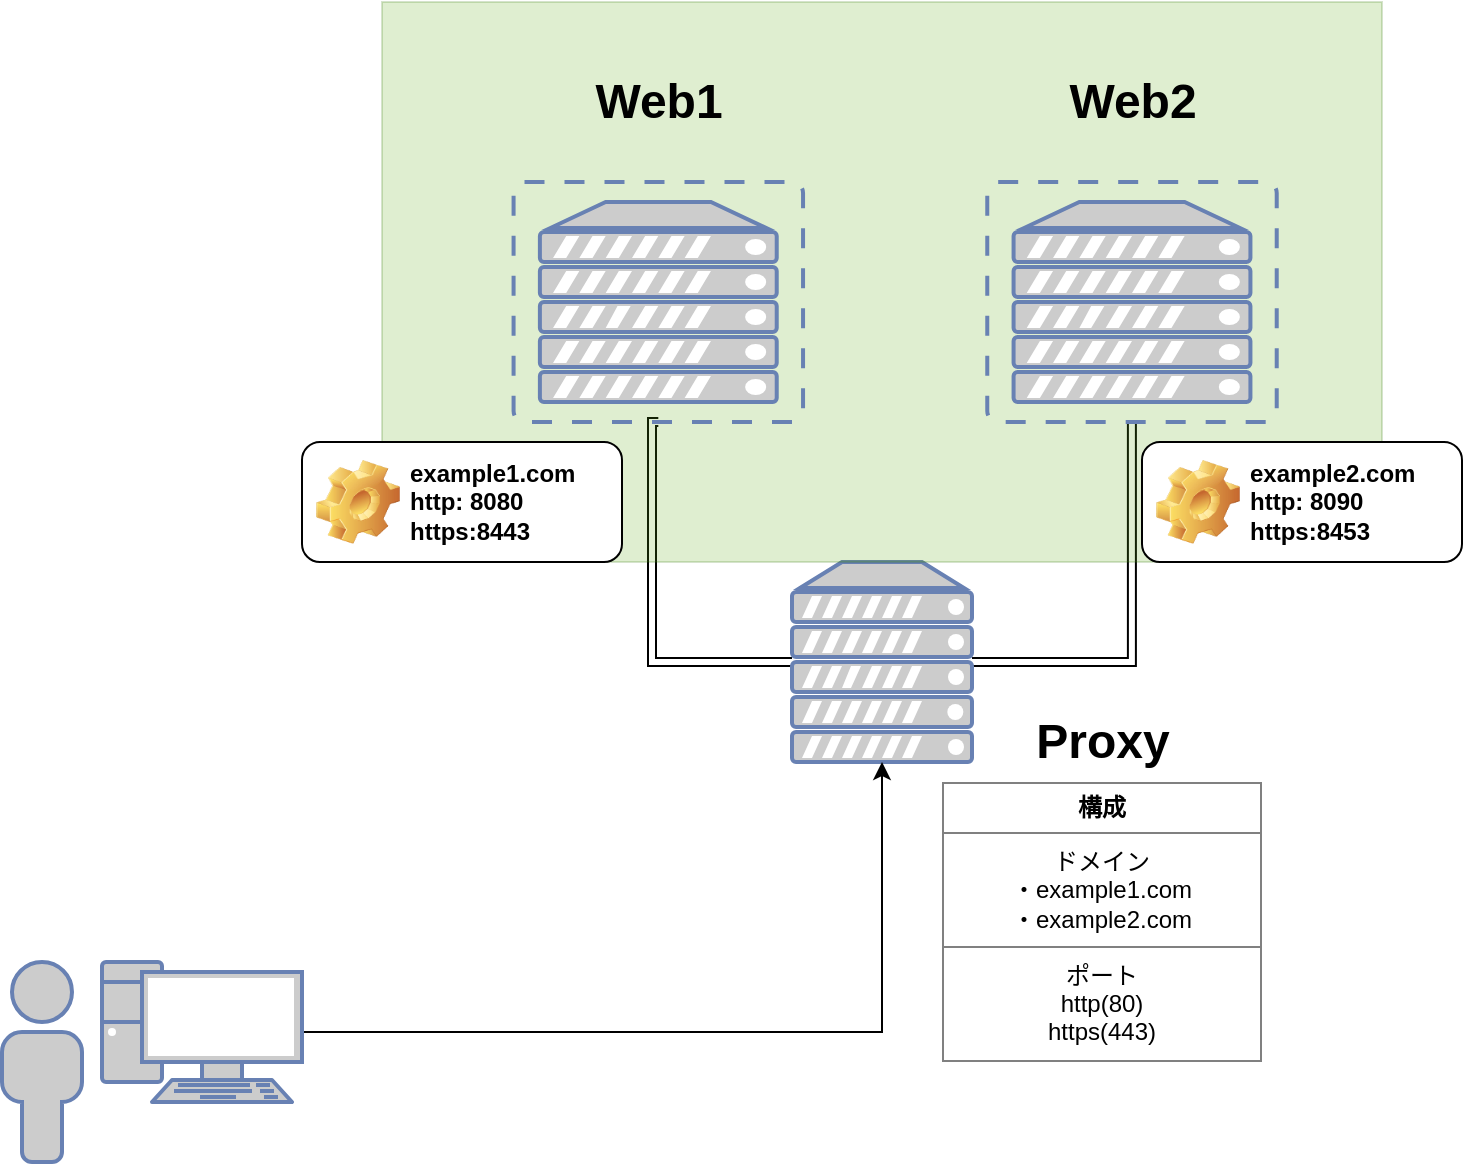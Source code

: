 <mxfile version="13.1.3">
    <diagram id="6hGFLwfOUW9BJ-s0fimq" name="Page-1">
        <mxGraphModel dx="747" dy="746" grid="1" gridSize="10" guides="1" tooltips="1" connect="1" arrows="1" fold="1" page="1" pageScale="1" pageWidth="827" pageHeight="1169" math="0" shadow="0">
            <root>
                <mxCell id="0"/>
                <mxCell id="1" parent="0"/>
                <mxCell id="13" style="edgeStyle=orthogonalEdgeStyle;shape=link;rounded=0;orthogonalLoop=1;jettySize=auto;html=1;" edge="1" parent="1" source="9" target="7">
                    <mxGeometry relative="1" as="geometry"/>
                </mxCell>
                <mxCell id="16" style="edgeStyle=orthogonalEdgeStyle;shape=link;rounded=0;orthogonalLoop=1;jettySize=auto;html=1;entryX=0.5;entryY=1;entryDx=0;entryDy=0;entryPerimeter=0;" edge="1" parent="1" source="9" target="6">
                    <mxGeometry relative="1" as="geometry">
                        <Array as="points">
                            <mxPoint x="345" y="330"/>
                        </Array>
                    </mxGeometry>
                </mxCell>
                <mxCell id="9" value="" style="fontColor=#0066CC;verticalAlign=top;verticalLabelPosition=bottom;labelPosition=center;align=center;html=1;outlineConnect=0;fillColor=#CCCCCC;strokeColor=#6881B3;gradientColor=none;gradientDirection=north;strokeWidth=2;shape=mxgraph.networks.server;" vertex="1" parent="1">
                    <mxGeometry x="415" y="280" width="90" height="100" as="geometry"/>
                </mxCell>
                <mxCell id="10" value="" style="group" vertex="1" connectable="0" parent="1">
                    <mxGeometry x="210" width="540" height="280" as="geometry"/>
                </mxCell>
                <mxCell id="5" value="" style="verticalLabelPosition=bottom;verticalAlign=top;html=1;shape=mxgraph.basic.rect;fillColor2=none;strokeWidth=1;size=20;indent=5;fillColor=#60a917;strokeColor=#2D7600;fontColor=#ffffff;opacity=20;" vertex="1" parent="10">
                    <mxGeometry width="500" height="280" as="geometry"/>
                </mxCell>
                <mxCell id="6" value="" style="fontColor=#0066CC;verticalAlign=top;verticalLabelPosition=bottom;labelPosition=center;align=center;html=1;outlineConnect=0;fillColor=#CCCCCC;strokeColor=#6881B3;gradientColor=none;gradientDirection=north;strokeWidth=2;shape=mxgraph.networks.virtual_server;" vertex="1" parent="10">
                    <mxGeometry x="65.789" y="90" width="144.737" height="120" as="geometry"/>
                </mxCell>
                <mxCell id="7" value="" style="fontColor=#0066CC;verticalAlign=top;verticalLabelPosition=bottom;labelPosition=center;align=center;html=1;outlineConnect=0;fillColor=#CCCCCC;strokeColor=#6881B3;gradientColor=none;gradientDirection=north;strokeWidth=2;shape=mxgraph.networks.virtual_server;" vertex="1" parent="10">
                    <mxGeometry x="302.632" y="90" width="144.737" height="120" as="geometry"/>
                </mxCell>
                <mxCell id="14" value="Web1" style="text;strokeColor=none;fillColor=none;html=1;fontSize=24;fontStyle=1;verticalAlign=middle;align=center;" vertex="1" parent="10">
                    <mxGeometry x="72.368" y="30" width="131.579" height="40" as="geometry"/>
                </mxCell>
                <mxCell id="15" value="Web2" style="text;strokeColor=none;fillColor=none;html=1;fontSize=24;fontStyle=1;verticalAlign=middle;align=center;" vertex="1" parent="10">
                    <mxGeometry x="309.211" y="30" width="131.579" height="40" as="geometry"/>
                </mxCell>
                <mxCell id="28" value="example2.com&lt;br&gt;http: 8090&lt;br&gt;https:8453" style="label;whiteSpace=wrap;html=1;image=img/clipart/Gear_128x128.png" vertex="1" parent="10">
                    <mxGeometry x="380" y="220" width="160" height="60" as="geometry"/>
                </mxCell>
                <mxCell id="17" value="" style="fontColor=#0066CC;verticalAlign=top;verticalLabelPosition=bottom;labelPosition=center;align=center;html=1;outlineConnect=0;fillColor=#CCCCCC;strokeColor=#6881B3;gradientColor=none;gradientDirection=north;strokeWidth=2;shape=mxgraph.networks.user_male;" vertex="1" parent="1">
                    <mxGeometry x="20" y="480" width="40" height="100" as="geometry"/>
                </mxCell>
                <mxCell id="22" style="edgeStyle=orthogonalEdgeStyle;rounded=0;orthogonalLoop=1;jettySize=auto;html=1;exitX=1;exitY=0.5;exitDx=0;exitDy=0;exitPerimeter=0;entryX=0.5;entryY=1;entryDx=0;entryDy=0;entryPerimeter=0;" edge="1" parent="1" source="19" target="9">
                    <mxGeometry relative="1" as="geometry">
                        <Array as="points">
                            <mxPoint x="460" y="515"/>
                        </Array>
                    </mxGeometry>
                </mxCell>
                <mxCell id="19" value="" style="fontColor=#0066CC;verticalAlign=top;verticalLabelPosition=bottom;labelPosition=center;align=center;html=1;outlineConnect=0;fillColor=#CCCCCC;strokeColor=#6881B3;gradientColor=none;gradientDirection=north;strokeWidth=2;shape=mxgraph.networks.pc;" vertex="1" parent="1">
                    <mxGeometry x="70" y="480" width="100" height="70" as="geometry"/>
                </mxCell>
                <mxCell id="23" value="Proxy" style="text;strokeColor=none;fillColor=none;html=1;fontSize=24;fontStyle=1;verticalAlign=middle;align=center;" vertex="1" parent="1">
                    <mxGeometry x="520" y="350" width="100" height="40" as="geometry"/>
                </mxCell>
                <mxCell id="25" value="&lt;table border=&quot;1&quot; width=&quot;100%&quot; cellpadding=&quot;4&quot; style=&quot;width: 100% ; height: 100% ; border-collapse: collapse&quot;&gt;&lt;tbody&gt;&lt;tr&gt;&lt;th align=&quot;center&quot;&gt;構成&lt;/th&gt;&lt;/tr&gt;&lt;tr&gt;&lt;td align=&quot;center&quot;&gt;ドメイン&lt;br&gt;・example1.com&lt;br&gt;・example2.com&lt;/td&gt;&lt;/tr&gt;&lt;tr&gt;&lt;td align=&quot;center&quot;&gt;ポート&lt;br&gt;http(80)&lt;br&gt;https(443)&lt;br&gt;&lt;/td&gt;&lt;/tr&gt;&lt;/tbody&gt;&lt;/table&gt;" style="text;html=1;strokeColor=none;fillColor=none;overflow=fill;" vertex="1" parent="1">
                    <mxGeometry x="490" y="390" width="160" height="140" as="geometry"/>
                </mxCell>
                <mxCell id="27" value="example1.com&lt;br&gt;http: 8080&lt;br&gt;https:8443" style="label;whiteSpace=wrap;html=1;image=img/clipart/Gear_128x128.png" vertex="1" parent="1">
                    <mxGeometry x="170" y="220" width="160" height="60" as="geometry"/>
                </mxCell>
            </root>
        </mxGraphModel>
    </diagram>
</mxfile>